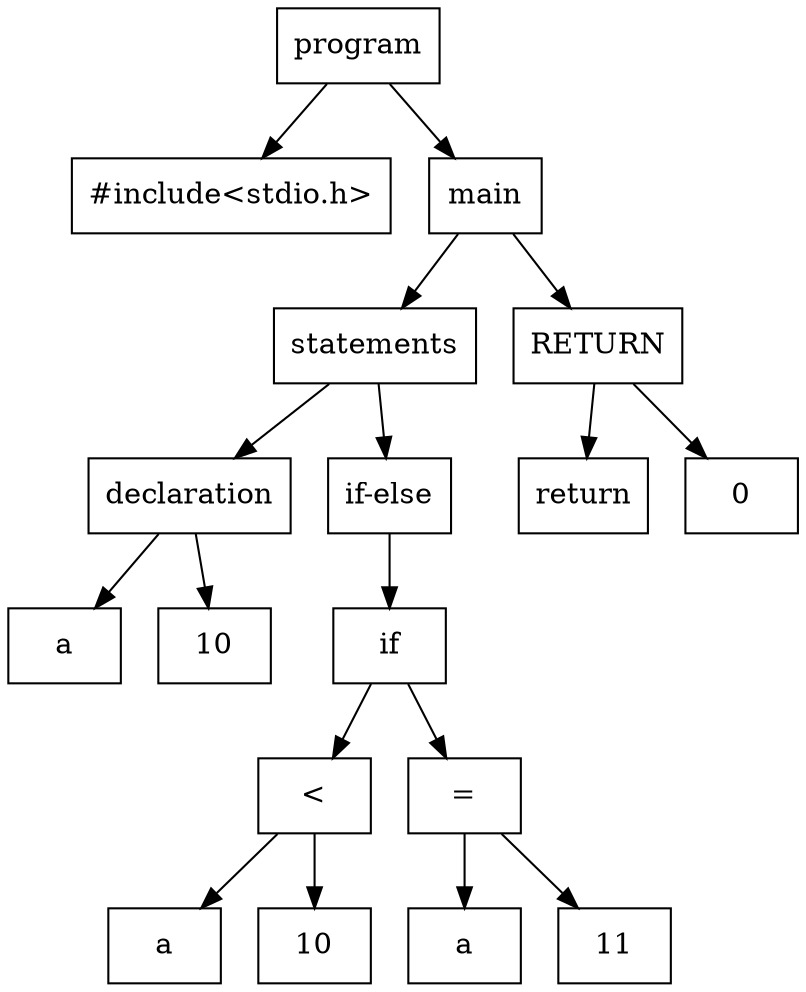 digraph ParseTree {
  node [shape=box];
  "0x5ae2010f9c50" [label="program"];
  "0x5ae2010f9c50" -> "0x5ae2010f9570";
  "0x5ae2010f9570" [label="#include<stdio.h>"];
  "0x5ae2010f9c50" -> "0x5ae2010f9c10";
  "0x5ae2010f9c10" [label="main"];
  "0x5ae2010f9c10" -> "0x5ae2010f9a50";
  "0x5ae2010f9a50" [label="statements"];
  "0x5ae2010f9a50" -> "0x5ae2010f9750";
  "0x5ae2010f9750" [label="declaration"];
  "0x5ae2010f9750" -> "0x5ae2010f9710";
  "0x5ae2010f9710" [label="a"];
  "0x5ae2010f9750" -> "0x5ae2010f96d0";
  "0x5ae2010f96d0" [label="10"];
  "0x5ae2010f9a50" -> "0x5ae2010f9a10";
  "0x5ae2010f9a10" [label="if-else"];
  "0x5ae2010f9a10" -> "0x5ae2010f99d0";
  "0x5ae2010f99d0" [label="if"];
  "0x5ae2010f99d0" -> "0x5ae2010f9870";
  "0x5ae2010f9870" [label="<"];
  "0x5ae2010f9870" -> "0x5ae2010f97f0";
  "0x5ae2010f97f0" [label="a"];
  "0x5ae2010f9870" -> "0x5ae2010f9830";
  "0x5ae2010f9830" [label="10"];
  "0x5ae2010f99d0" -> "0x5ae2010f9990";
  "0x5ae2010f9990" [label="="];
  "0x5ae2010f9990" -> "0x5ae2010f9950";
  "0x5ae2010f9950" [label="a"];
  "0x5ae2010f9990" -> "0x5ae2010f9910";
  "0x5ae2010f9910" [label="11"];
  "0x5ae2010f9c10" -> "0x5ae2010f9bd0";
  "0x5ae2010f9bd0" [label="RETURN"];
  "0x5ae2010f9bd0" -> "0x5ae2010f9b90";
  "0x5ae2010f9b90" [label="return"];
  "0x5ae2010f9bd0" -> "0x5ae2010f9b50";
  "0x5ae2010f9b50" [label="0"];
}
